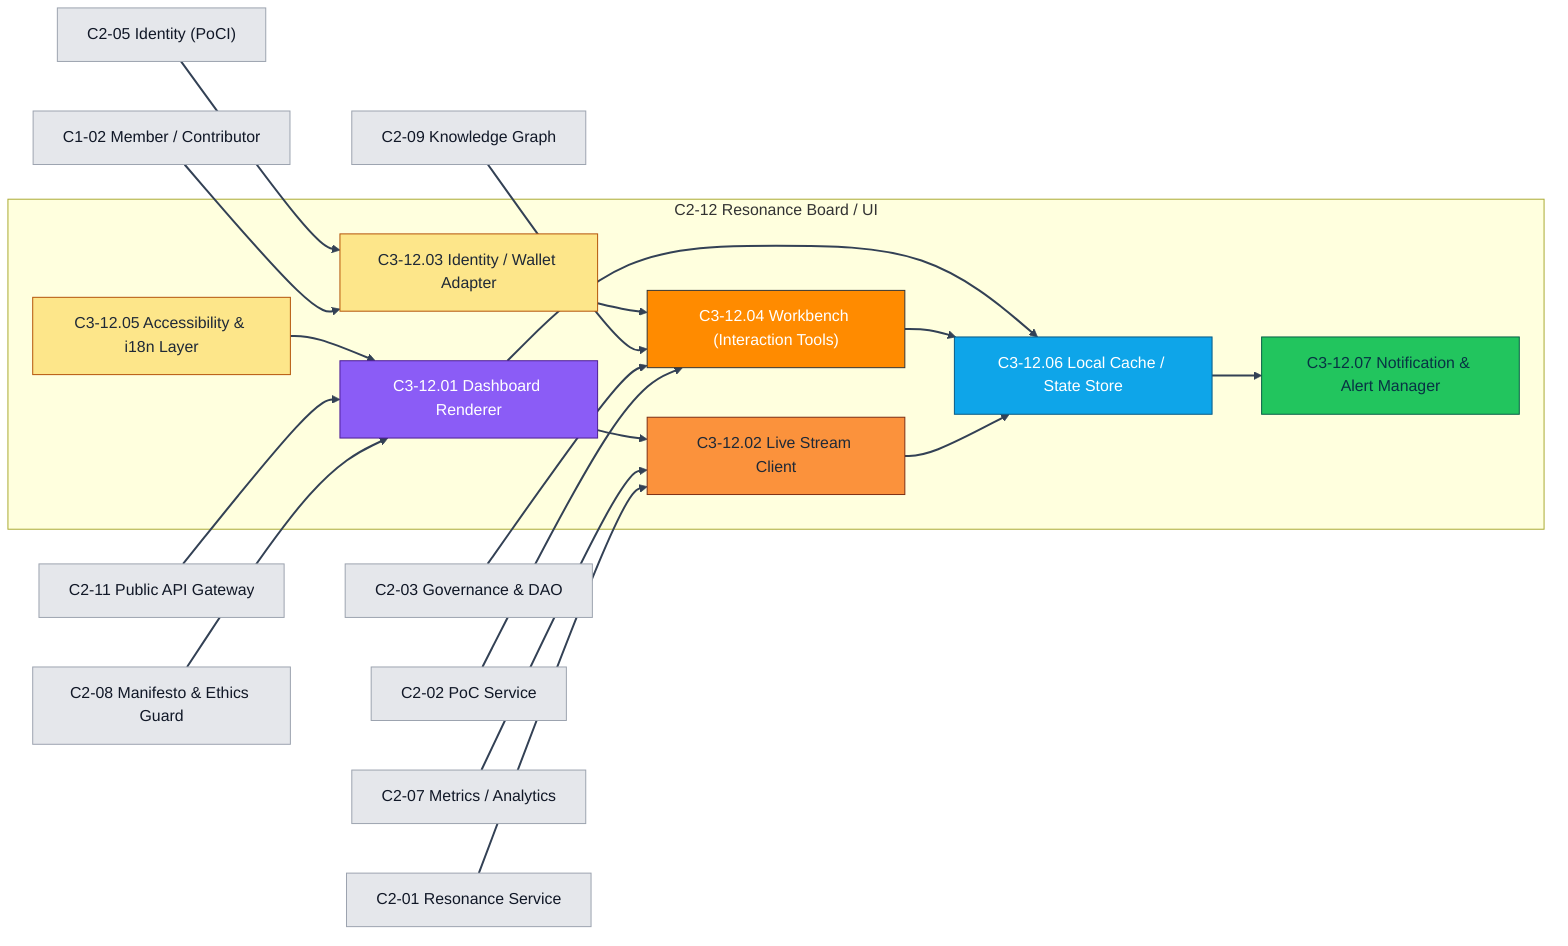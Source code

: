 flowchart LR
  %% --- Coherosphere CI Theme ---
  classDef container fill:#111827,stroke:#111827,color:#ffffff,font-weight:bold;
  classDef compute fill:#ff8b00,stroke:#333333,color:#ffffff;
  classDef control fill:#fde68a,stroke:#b45309,color:#1f2937;
  classDef worker fill:#fb923c,stroke:#7c2d12,color:#1f2937;
  classDef store fill:#0ea5e9,stroke:#075985,color:#ffffff;
  classDef event fill:#22c55e,stroke:#065f46,color:#083344;
  classDef risk fill:#ef4444,stroke:#7f1d1d,color:#ffffff;
  classDef ext fill:#e5e7eb,stroke:#9ca3af,color:#111827;
  classDef ui fill:#8b5cf6,stroke:#4c1d95,color:#ffffff;
  linkStyle default stroke:#334155,stroke-width:2px;

  %% ===== Container & Components (C2-12 → C3-12.xx) =====
  subgraph UI["C2-12 Resonance Board / UI"]
    class UI container
    REND["C3-12.01 Dashboard Renderer"]:::ui
    STREAM["C3-12.02 Live Stream Client"]:::worker
    WAL["C3-12.03 Identity / Wallet Adapter"]:::control
    WB["C3-12.04 Workbench (Interaction Tools)"]:::compute
    A11Y["C3-12.05 Accessibility & i18n Layer"]:::control
    CACHE["C3-12.06 Local Cache / State Store"]:::store
    NOTIF["C3-12.07 Notification & Alert Manager"]:::event
  end

  %% ===== Internal flows =====
  REND --> STREAM
  WAL --> WB
  A11Y --> REND
  REND --> CACHE
  WB --> CACHE
  STREAM --> CACHE
  CACHE --> NOTIF

  %% ===== External context links =====
  API["C2-11 Public API Gateway"]:::ext --> REND
  MET["C2-07 Metrics / Analytics"]:::ext --> STREAM
  KNOW["C2-09 Knowledge Graph"]:::ext --> WB
  ETH["C2-08 Manifesto & Ethics Guard"]:::ext --> REND
  ID["C2-05 Identity (PoCI)"]:::ext --> WAL
  GOV["C2-03 Governance & DAO"]:::ext --> WB
  POC["C2-02 PoC Service"]:::ext --> WB
  RS["C2-01 Resonance Service"]:::ext --> STREAM
  USER["C1-02 Member / Contributor"]:::ext --> WAL